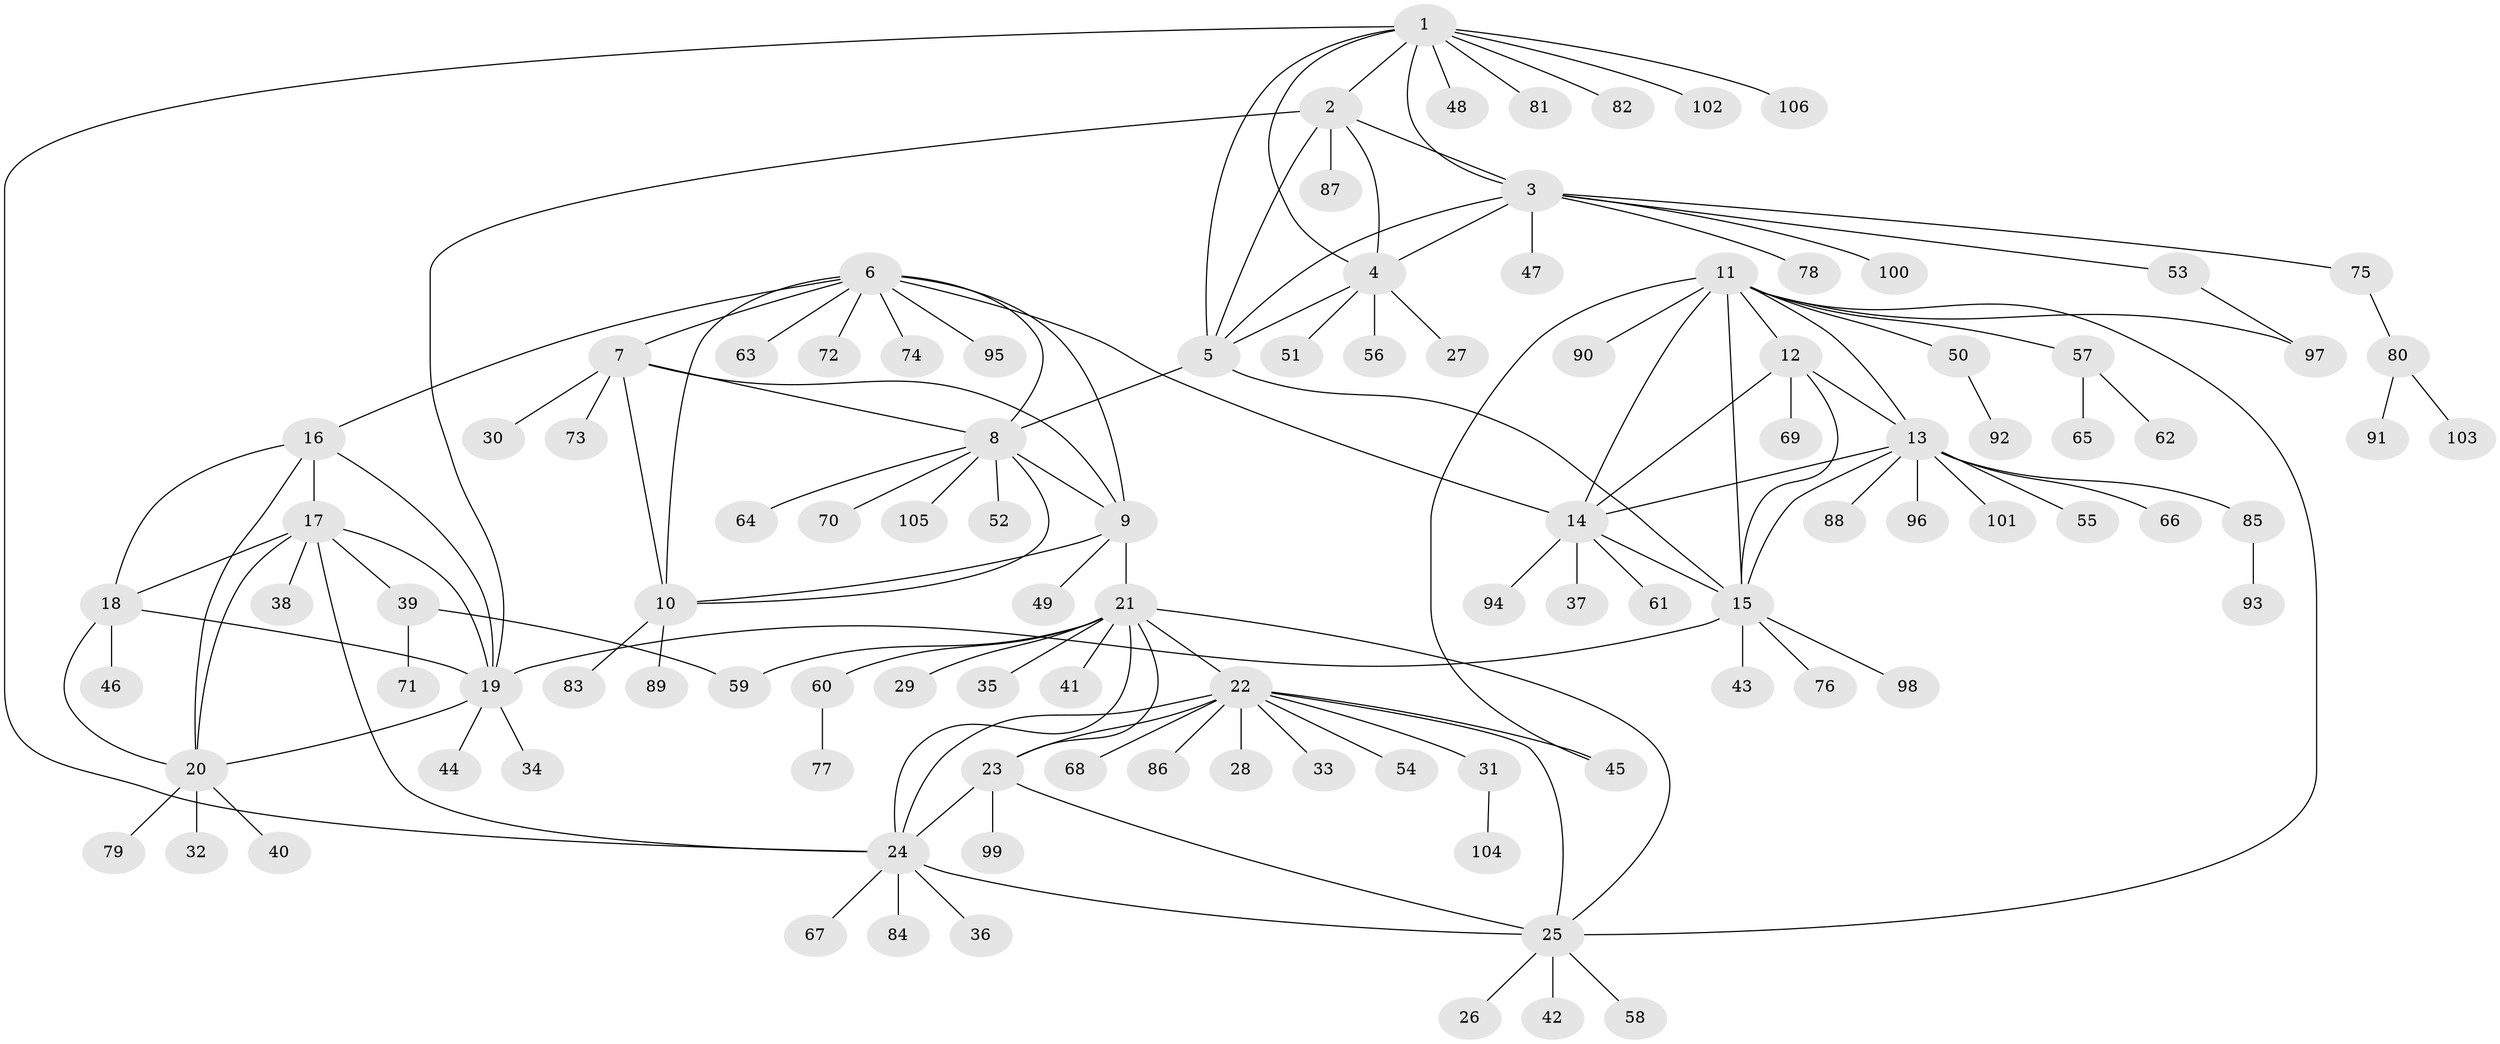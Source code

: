 // coarse degree distribution, {10: 0.025, 7: 0.075, 6: 0.0375, 11: 0.0125, 4: 0.0125, 13: 0.0125, 3: 0.0375, 8: 0.0125, 5: 0.0125, 9: 0.0125, 1: 0.7125, 2: 0.0375}
// Generated by graph-tools (version 1.1) at 2025/24/03/03/25 07:24:10]
// undirected, 106 vertices, 144 edges
graph export_dot {
graph [start="1"]
  node [color=gray90,style=filled];
  1;
  2;
  3;
  4;
  5;
  6;
  7;
  8;
  9;
  10;
  11;
  12;
  13;
  14;
  15;
  16;
  17;
  18;
  19;
  20;
  21;
  22;
  23;
  24;
  25;
  26;
  27;
  28;
  29;
  30;
  31;
  32;
  33;
  34;
  35;
  36;
  37;
  38;
  39;
  40;
  41;
  42;
  43;
  44;
  45;
  46;
  47;
  48;
  49;
  50;
  51;
  52;
  53;
  54;
  55;
  56;
  57;
  58;
  59;
  60;
  61;
  62;
  63;
  64;
  65;
  66;
  67;
  68;
  69;
  70;
  71;
  72;
  73;
  74;
  75;
  76;
  77;
  78;
  79;
  80;
  81;
  82;
  83;
  84;
  85;
  86;
  87;
  88;
  89;
  90;
  91;
  92;
  93;
  94;
  95;
  96;
  97;
  98;
  99;
  100;
  101;
  102;
  103;
  104;
  105;
  106;
  1 -- 2;
  1 -- 3;
  1 -- 4;
  1 -- 5;
  1 -- 24;
  1 -- 48;
  1 -- 81;
  1 -- 82;
  1 -- 102;
  1 -- 106;
  2 -- 3;
  2 -- 4;
  2 -- 5;
  2 -- 19;
  2 -- 87;
  3 -- 4;
  3 -- 5;
  3 -- 47;
  3 -- 53;
  3 -- 75;
  3 -- 78;
  3 -- 100;
  4 -- 5;
  4 -- 27;
  4 -- 51;
  4 -- 56;
  5 -- 8;
  5 -- 15;
  6 -- 7;
  6 -- 8;
  6 -- 9;
  6 -- 10;
  6 -- 14;
  6 -- 16;
  6 -- 63;
  6 -- 72;
  6 -- 74;
  6 -- 95;
  7 -- 8;
  7 -- 9;
  7 -- 10;
  7 -- 30;
  7 -- 73;
  8 -- 9;
  8 -- 10;
  8 -- 52;
  8 -- 64;
  8 -- 70;
  8 -- 105;
  9 -- 10;
  9 -- 21;
  9 -- 49;
  10 -- 83;
  10 -- 89;
  11 -- 12;
  11 -- 13;
  11 -- 14;
  11 -- 15;
  11 -- 25;
  11 -- 45;
  11 -- 50;
  11 -- 57;
  11 -- 90;
  11 -- 97;
  12 -- 13;
  12 -- 14;
  12 -- 15;
  12 -- 69;
  13 -- 14;
  13 -- 15;
  13 -- 55;
  13 -- 66;
  13 -- 85;
  13 -- 88;
  13 -- 96;
  13 -- 101;
  14 -- 15;
  14 -- 37;
  14 -- 61;
  14 -- 94;
  15 -- 19;
  15 -- 43;
  15 -- 76;
  15 -- 98;
  16 -- 17;
  16 -- 18;
  16 -- 19;
  16 -- 20;
  17 -- 18;
  17 -- 19;
  17 -- 20;
  17 -- 24;
  17 -- 38;
  17 -- 39;
  18 -- 19;
  18 -- 20;
  18 -- 46;
  19 -- 20;
  19 -- 34;
  19 -- 44;
  20 -- 32;
  20 -- 40;
  20 -- 79;
  21 -- 22;
  21 -- 23;
  21 -- 24;
  21 -- 25;
  21 -- 29;
  21 -- 35;
  21 -- 41;
  21 -- 59;
  21 -- 60;
  22 -- 23;
  22 -- 24;
  22 -- 25;
  22 -- 28;
  22 -- 31;
  22 -- 33;
  22 -- 45;
  22 -- 54;
  22 -- 68;
  22 -- 86;
  23 -- 24;
  23 -- 25;
  23 -- 99;
  24 -- 25;
  24 -- 36;
  24 -- 67;
  24 -- 84;
  25 -- 26;
  25 -- 42;
  25 -- 58;
  31 -- 104;
  39 -- 59;
  39 -- 71;
  50 -- 92;
  53 -- 97;
  57 -- 62;
  57 -- 65;
  60 -- 77;
  75 -- 80;
  80 -- 91;
  80 -- 103;
  85 -- 93;
}
